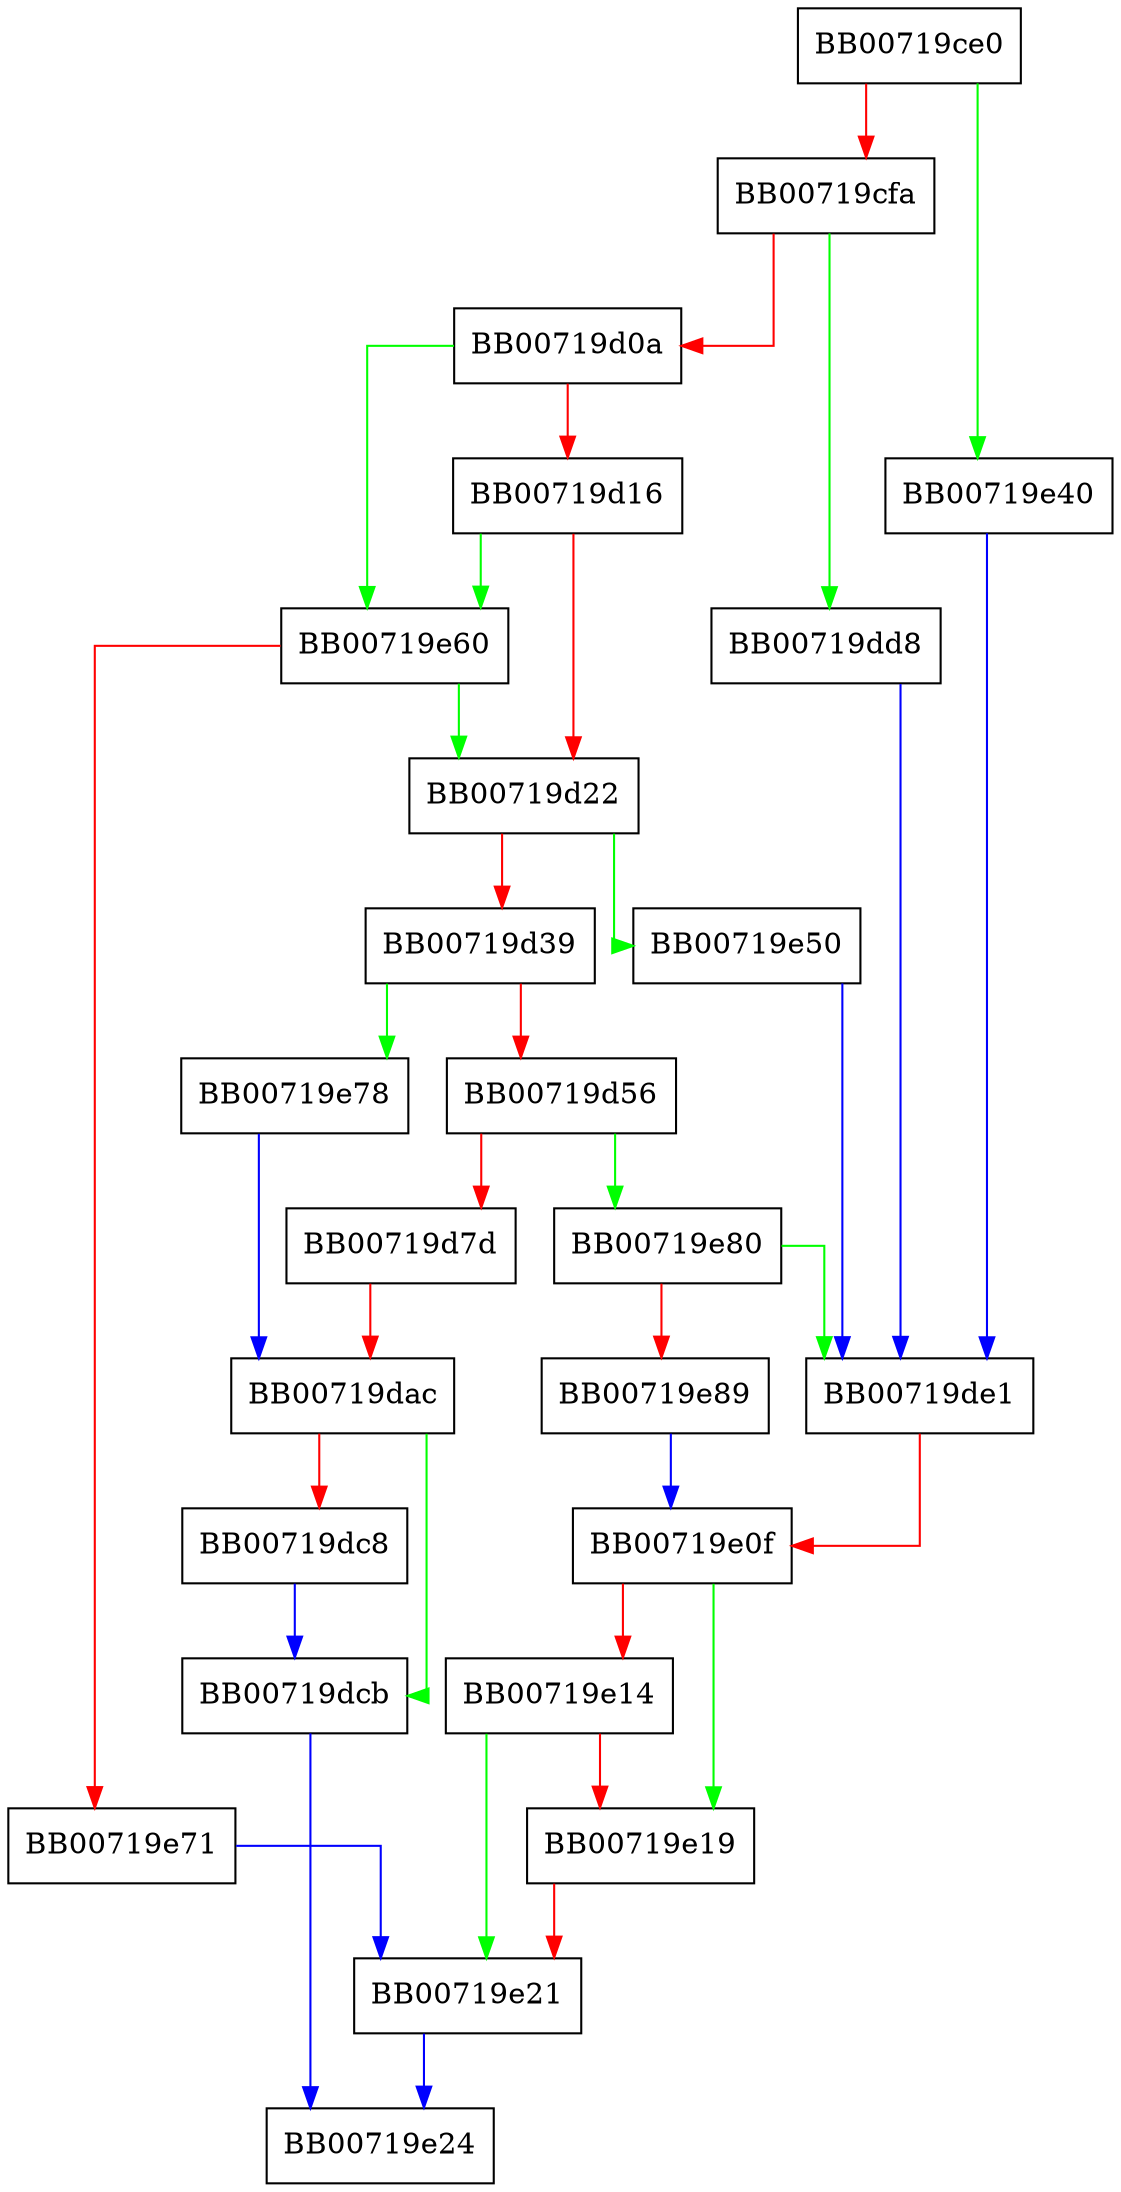 digraph ossl_c2i_ASN1_BIT_STRING {
  node [shape="box"];
  graph [splines=ortho];
  BB00719ce0 -> BB00719e40 [color="green"];
  BB00719ce0 -> BB00719cfa [color="red"];
  BB00719cfa -> BB00719dd8 [color="green"];
  BB00719cfa -> BB00719d0a [color="red"];
  BB00719d0a -> BB00719e60 [color="green"];
  BB00719d0a -> BB00719d16 [color="red"];
  BB00719d16 -> BB00719e60 [color="green"];
  BB00719d16 -> BB00719d22 [color="red"];
  BB00719d22 -> BB00719e50 [color="green"];
  BB00719d22 -> BB00719d39 [color="red"];
  BB00719d39 -> BB00719e78 [color="green"];
  BB00719d39 -> BB00719d56 [color="red"];
  BB00719d56 -> BB00719e80 [color="green"];
  BB00719d56 -> BB00719d7d [color="red"];
  BB00719d7d -> BB00719dac [color="red"];
  BB00719dac -> BB00719dcb [color="green"];
  BB00719dac -> BB00719dc8 [color="red"];
  BB00719dc8 -> BB00719dcb [color="blue"];
  BB00719dcb -> BB00719e24 [color="blue"];
  BB00719dd8 -> BB00719de1 [color="blue"];
  BB00719de1 -> BB00719e0f [color="red"];
  BB00719e0f -> BB00719e19 [color="green"];
  BB00719e0f -> BB00719e14 [color="red"];
  BB00719e14 -> BB00719e21 [color="green"];
  BB00719e14 -> BB00719e19 [color="red"];
  BB00719e19 -> BB00719e21 [color="red"];
  BB00719e21 -> BB00719e24 [color="blue"];
  BB00719e40 -> BB00719de1 [color="blue"];
  BB00719e50 -> BB00719de1 [color="blue"];
  BB00719e60 -> BB00719d22 [color="green"];
  BB00719e60 -> BB00719e71 [color="red"];
  BB00719e71 -> BB00719e21 [color="blue"];
  BB00719e78 -> BB00719dac [color="blue"];
  BB00719e80 -> BB00719de1 [color="green"];
  BB00719e80 -> BB00719e89 [color="red"];
  BB00719e89 -> BB00719e0f [color="blue"];
}